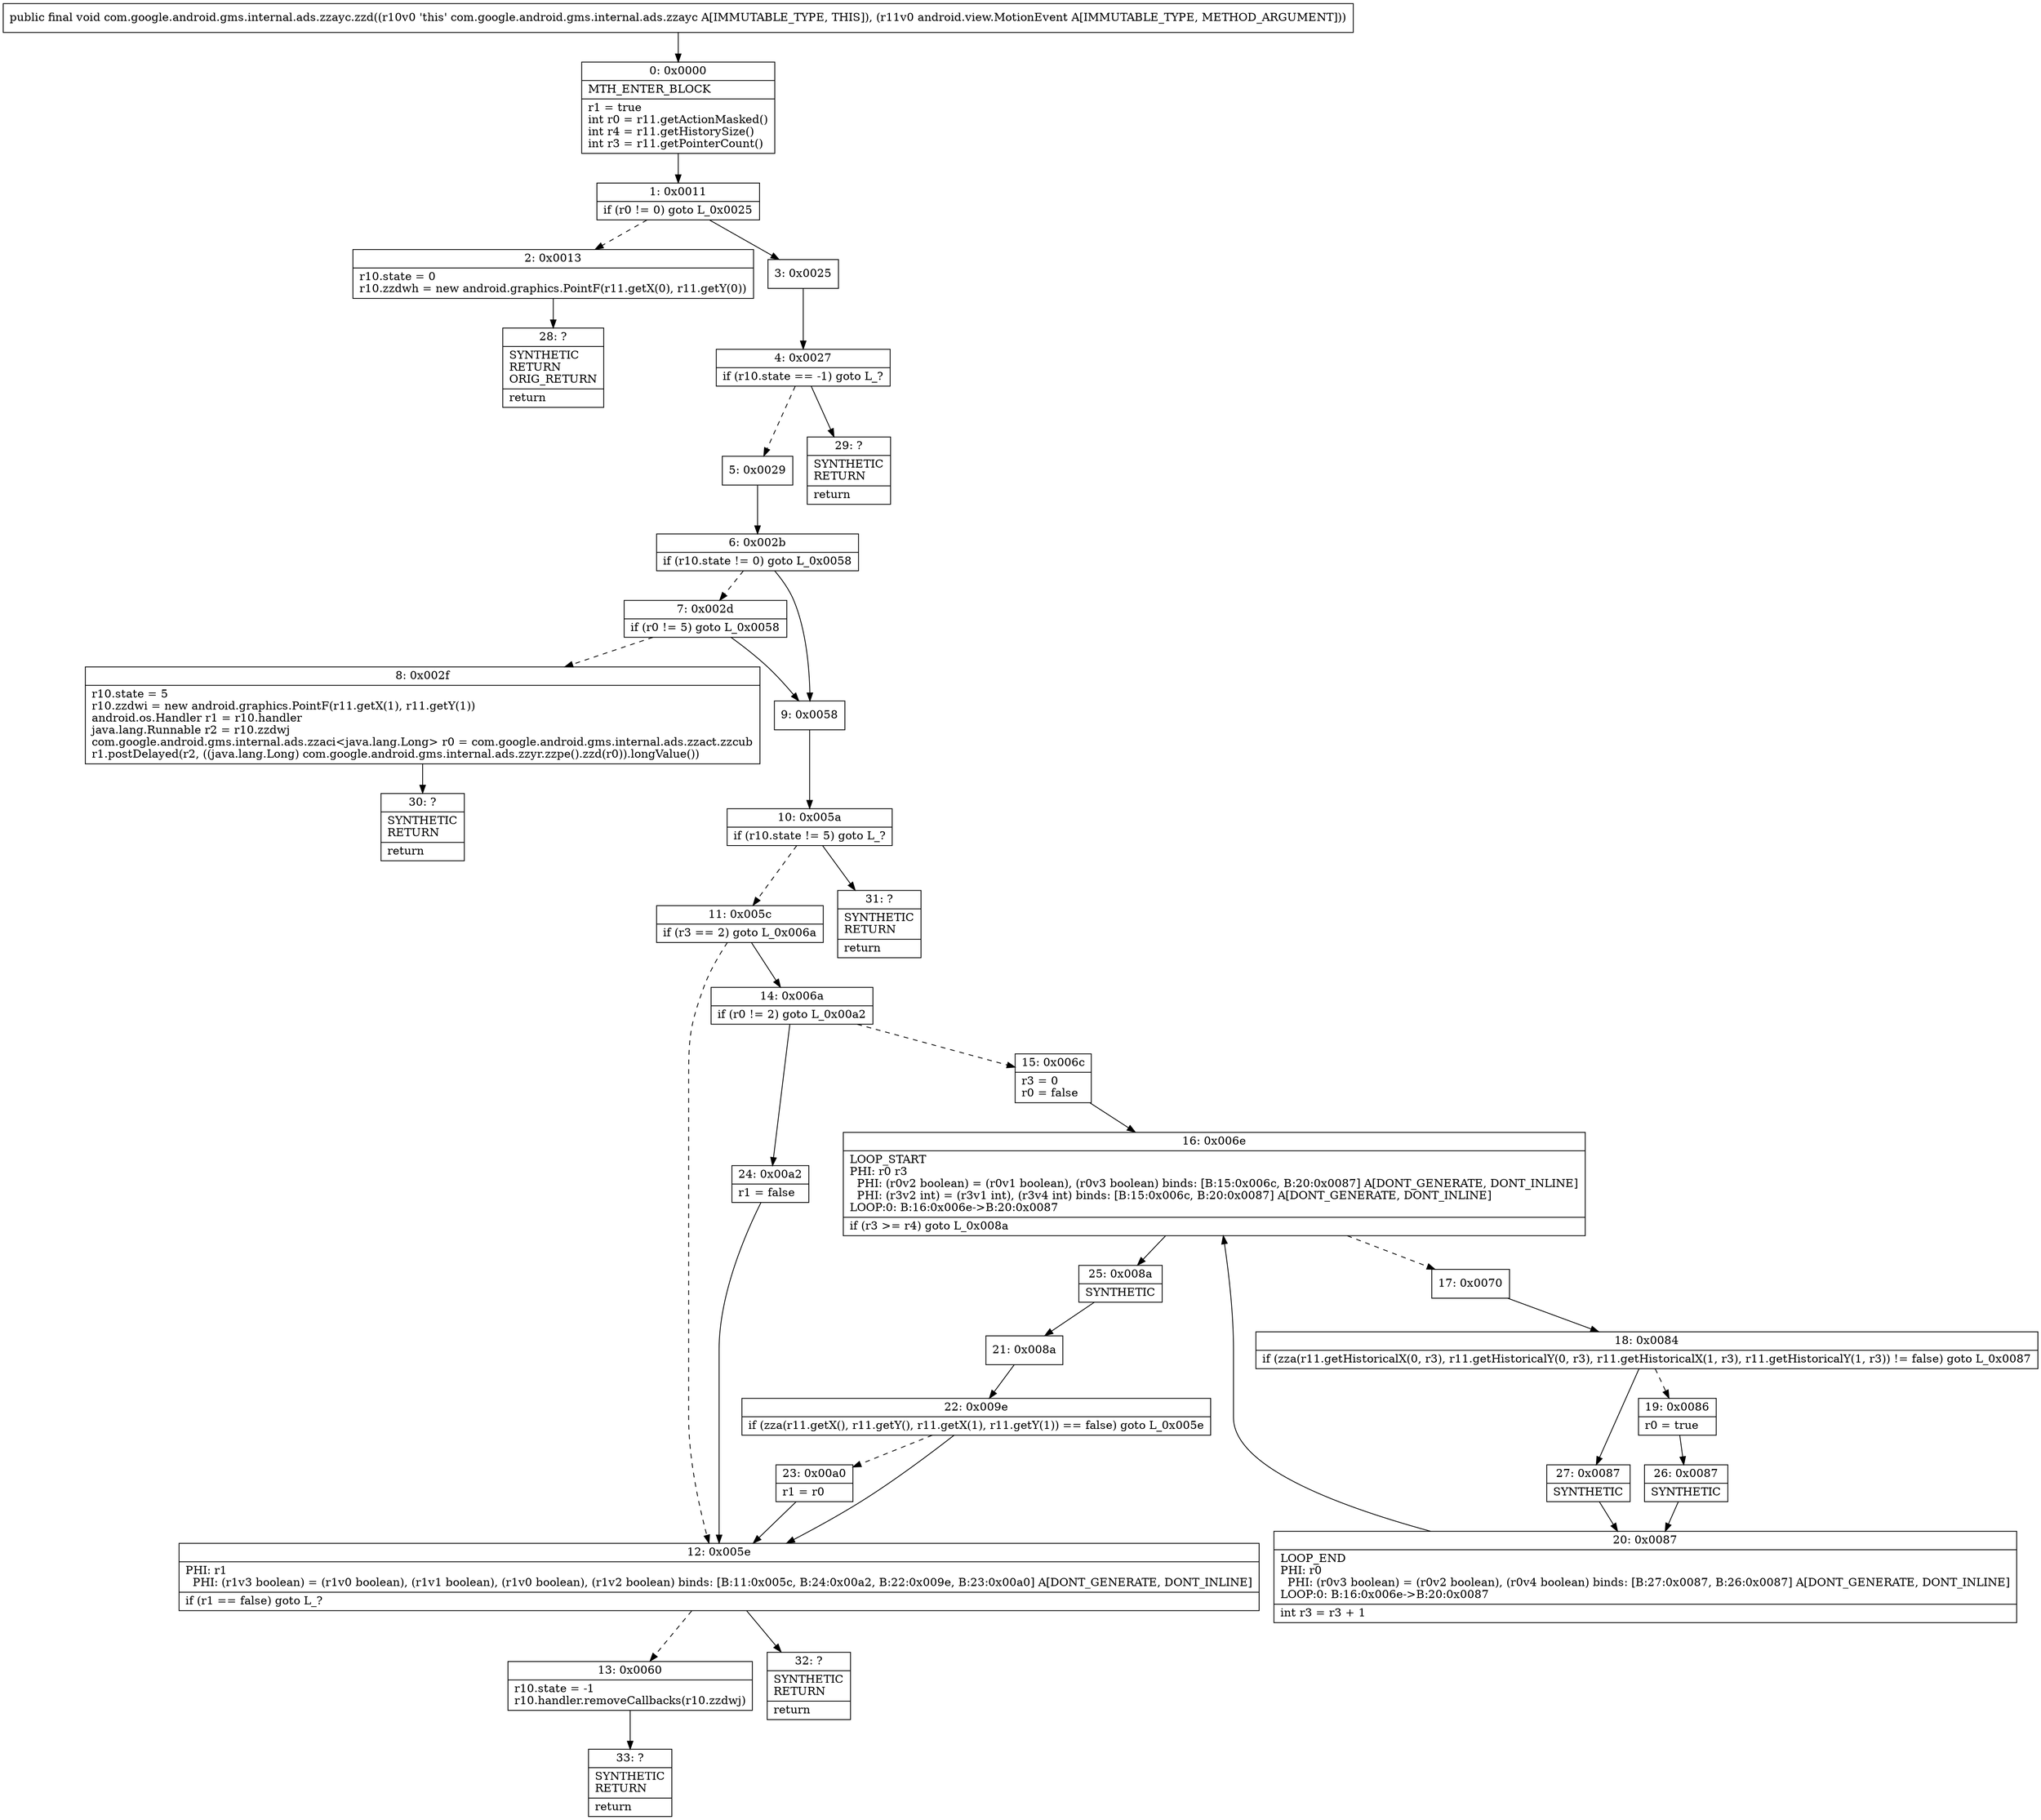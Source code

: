 digraph "CFG forcom.google.android.gms.internal.ads.zzayc.zzd(Landroid\/view\/MotionEvent;)V" {
Node_0 [shape=record,label="{0\:\ 0x0000|MTH_ENTER_BLOCK\l|r1 = true\lint r0 = r11.getActionMasked()\lint r4 = r11.getHistorySize()\lint r3 = r11.getPointerCount()\l}"];
Node_1 [shape=record,label="{1\:\ 0x0011|if (r0 != 0) goto L_0x0025\l}"];
Node_2 [shape=record,label="{2\:\ 0x0013|r10.state = 0\lr10.zzdwh = new android.graphics.PointF(r11.getX(0), r11.getY(0))\l}"];
Node_3 [shape=record,label="{3\:\ 0x0025}"];
Node_4 [shape=record,label="{4\:\ 0x0027|if (r10.state == \-1) goto L_?\l}"];
Node_5 [shape=record,label="{5\:\ 0x0029}"];
Node_6 [shape=record,label="{6\:\ 0x002b|if (r10.state != 0) goto L_0x0058\l}"];
Node_7 [shape=record,label="{7\:\ 0x002d|if (r0 != 5) goto L_0x0058\l}"];
Node_8 [shape=record,label="{8\:\ 0x002f|r10.state = 5\lr10.zzdwi = new android.graphics.PointF(r11.getX(1), r11.getY(1))\landroid.os.Handler r1 = r10.handler\ljava.lang.Runnable r2 = r10.zzdwj\lcom.google.android.gms.internal.ads.zzaci\<java.lang.Long\> r0 = com.google.android.gms.internal.ads.zzact.zzcub\lr1.postDelayed(r2, ((java.lang.Long) com.google.android.gms.internal.ads.zzyr.zzpe().zzd(r0)).longValue())\l}"];
Node_9 [shape=record,label="{9\:\ 0x0058}"];
Node_10 [shape=record,label="{10\:\ 0x005a|if (r10.state != 5) goto L_?\l}"];
Node_11 [shape=record,label="{11\:\ 0x005c|if (r3 == 2) goto L_0x006a\l}"];
Node_12 [shape=record,label="{12\:\ 0x005e|PHI: r1 \l  PHI: (r1v3 boolean) = (r1v0 boolean), (r1v1 boolean), (r1v0 boolean), (r1v2 boolean) binds: [B:11:0x005c, B:24:0x00a2, B:22:0x009e, B:23:0x00a0] A[DONT_GENERATE, DONT_INLINE]\l|if (r1 == false) goto L_?\l}"];
Node_13 [shape=record,label="{13\:\ 0x0060|r10.state = \-1\lr10.handler.removeCallbacks(r10.zzdwj)\l}"];
Node_14 [shape=record,label="{14\:\ 0x006a|if (r0 != 2) goto L_0x00a2\l}"];
Node_15 [shape=record,label="{15\:\ 0x006c|r3 = 0\lr0 = false\l}"];
Node_16 [shape=record,label="{16\:\ 0x006e|LOOP_START\lPHI: r0 r3 \l  PHI: (r0v2 boolean) = (r0v1 boolean), (r0v3 boolean) binds: [B:15:0x006c, B:20:0x0087] A[DONT_GENERATE, DONT_INLINE]\l  PHI: (r3v2 int) = (r3v1 int), (r3v4 int) binds: [B:15:0x006c, B:20:0x0087] A[DONT_GENERATE, DONT_INLINE]\lLOOP:0: B:16:0x006e\-\>B:20:0x0087\l|if (r3 \>= r4) goto L_0x008a\l}"];
Node_17 [shape=record,label="{17\:\ 0x0070}"];
Node_18 [shape=record,label="{18\:\ 0x0084|if (zza(r11.getHistoricalX(0, r3), r11.getHistoricalY(0, r3), r11.getHistoricalX(1, r3), r11.getHistoricalY(1, r3)) != false) goto L_0x0087\l}"];
Node_19 [shape=record,label="{19\:\ 0x0086|r0 = true\l}"];
Node_20 [shape=record,label="{20\:\ 0x0087|LOOP_END\lPHI: r0 \l  PHI: (r0v3 boolean) = (r0v2 boolean), (r0v4 boolean) binds: [B:27:0x0087, B:26:0x0087] A[DONT_GENERATE, DONT_INLINE]\lLOOP:0: B:16:0x006e\-\>B:20:0x0087\l|int r3 = r3 + 1\l}"];
Node_21 [shape=record,label="{21\:\ 0x008a}"];
Node_22 [shape=record,label="{22\:\ 0x009e|if (zza(r11.getX(), r11.getY(), r11.getX(1), r11.getY(1)) == false) goto L_0x005e\l}"];
Node_23 [shape=record,label="{23\:\ 0x00a0|r1 = r0\l}"];
Node_24 [shape=record,label="{24\:\ 0x00a2|r1 = false\l}"];
Node_25 [shape=record,label="{25\:\ 0x008a|SYNTHETIC\l}"];
Node_26 [shape=record,label="{26\:\ 0x0087|SYNTHETIC\l}"];
Node_27 [shape=record,label="{27\:\ 0x0087|SYNTHETIC\l}"];
Node_28 [shape=record,label="{28\:\ ?|SYNTHETIC\lRETURN\lORIG_RETURN\l|return\l}"];
Node_29 [shape=record,label="{29\:\ ?|SYNTHETIC\lRETURN\l|return\l}"];
Node_30 [shape=record,label="{30\:\ ?|SYNTHETIC\lRETURN\l|return\l}"];
Node_31 [shape=record,label="{31\:\ ?|SYNTHETIC\lRETURN\l|return\l}"];
Node_32 [shape=record,label="{32\:\ ?|SYNTHETIC\lRETURN\l|return\l}"];
Node_33 [shape=record,label="{33\:\ ?|SYNTHETIC\lRETURN\l|return\l}"];
MethodNode[shape=record,label="{public final void com.google.android.gms.internal.ads.zzayc.zzd((r10v0 'this' com.google.android.gms.internal.ads.zzayc A[IMMUTABLE_TYPE, THIS]), (r11v0 android.view.MotionEvent A[IMMUTABLE_TYPE, METHOD_ARGUMENT])) }"];
MethodNode -> Node_0;
Node_0 -> Node_1;
Node_1 -> Node_2[style=dashed];
Node_1 -> Node_3;
Node_2 -> Node_28;
Node_3 -> Node_4;
Node_4 -> Node_5[style=dashed];
Node_4 -> Node_29;
Node_5 -> Node_6;
Node_6 -> Node_7[style=dashed];
Node_6 -> Node_9;
Node_7 -> Node_8[style=dashed];
Node_7 -> Node_9;
Node_8 -> Node_30;
Node_9 -> Node_10;
Node_10 -> Node_11[style=dashed];
Node_10 -> Node_31;
Node_11 -> Node_12[style=dashed];
Node_11 -> Node_14;
Node_12 -> Node_13[style=dashed];
Node_12 -> Node_32;
Node_13 -> Node_33;
Node_14 -> Node_15[style=dashed];
Node_14 -> Node_24;
Node_15 -> Node_16;
Node_16 -> Node_17[style=dashed];
Node_16 -> Node_25;
Node_17 -> Node_18;
Node_18 -> Node_19[style=dashed];
Node_18 -> Node_27;
Node_19 -> Node_26;
Node_20 -> Node_16;
Node_21 -> Node_22;
Node_22 -> Node_12;
Node_22 -> Node_23[style=dashed];
Node_23 -> Node_12;
Node_24 -> Node_12;
Node_25 -> Node_21;
Node_26 -> Node_20;
Node_27 -> Node_20;
}

